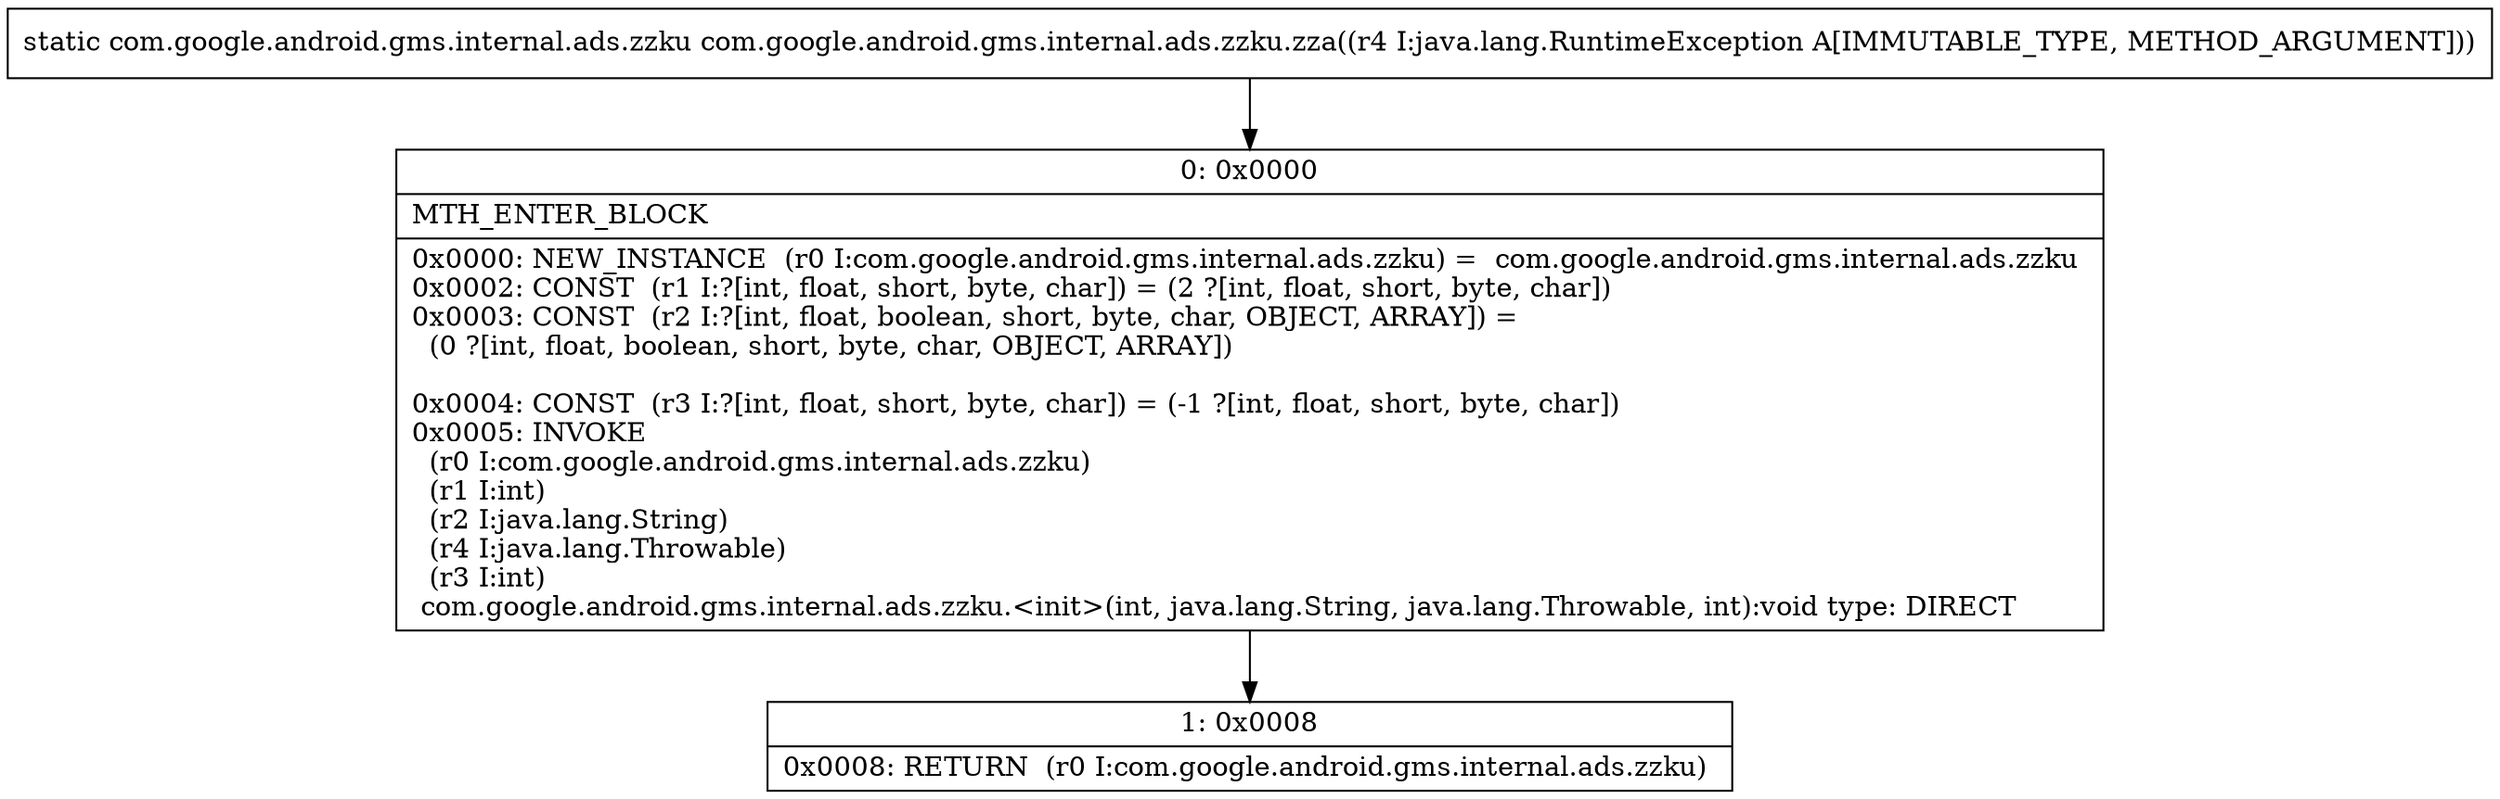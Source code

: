 digraph "CFG forcom.google.android.gms.internal.ads.zzku.zza(Ljava\/lang\/RuntimeException;)Lcom\/google\/android\/gms\/internal\/ads\/zzku;" {
Node_0 [shape=record,label="{0\:\ 0x0000|MTH_ENTER_BLOCK\l|0x0000: NEW_INSTANCE  (r0 I:com.google.android.gms.internal.ads.zzku) =  com.google.android.gms.internal.ads.zzku \l0x0002: CONST  (r1 I:?[int, float, short, byte, char]) = (2 ?[int, float, short, byte, char]) \l0x0003: CONST  (r2 I:?[int, float, boolean, short, byte, char, OBJECT, ARRAY]) = \l  (0 ?[int, float, boolean, short, byte, char, OBJECT, ARRAY])\l \l0x0004: CONST  (r3 I:?[int, float, short, byte, char]) = (\-1 ?[int, float, short, byte, char]) \l0x0005: INVOKE  \l  (r0 I:com.google.android.gms.internal.ads.zzku)\l  (r1 I:int)\l  (r2 I:java.lang.String)\l  (r4 I:java.lang.Throwable)\l  (r3 I:int)\l com.google.android.gms.internal.ads.zzku.\<init\>(int, java.lang.String, java.lang.Throwable, int):void type: DIRECT \l}"];
Node_1 [shape=record,label="{1\:\ 0x0008|0x0008: RETURN  (r0 I:com.google.android.gms.internal.ads.zzku) \l}"];
MethodNode[shape=record,label="{static com.google.android.gms.internal.ads.zzku com.google.android.gms.internal.ads.zzku.zza((r4 I:java.lang.RuntimeException A[IMMUTABLE_TYPE, METHOD_ARGUMENT])) }"];
MethodNode -> Node_0;
Node_0 -> Node_1;
}


